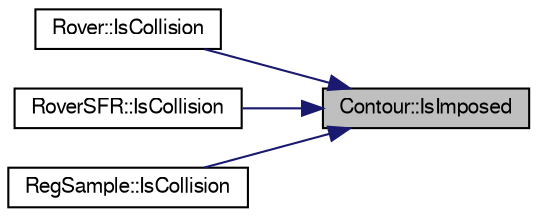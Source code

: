 digraph "Contour::IsImposed"
{
 // LATEX_PDF_SIZE
  edge [fontname="FreeSans",fontsize="10",labelfontname="FreeSans",labelfontsize="10"];
  node [fontname="FreeSans",fontsize="10",shape=record];
  rankdir="RL";
  Node1 [label="Contour::IsImposed",height=0.2,width=0.4,color="black", fillcolor="grey75", style="filled", fontcolor="black",tooltip="Check collision."];
  Node1 -> Node2 [dir="back",color="midnightblue",fontsize="10",style="solid",fontname="FreeSans"];
  Node2 [label="Rover::IsCollision",height=0.2,width=0.4,color="black", fillcolor="white", style="filled",URL="$a00125.html#a4f4687b4722a1af8a506d34b5b787a2a",tooltip="Sprawdza kolizje pomiedzy 2 obiektami."];
  Node1 -> Node3 [dir="back",color="midnightblue",fontsize="10",style="solid",fontname="FreeSans"];
  Node3 [label="RoverSFR::IsCollision",height=0.2,width=0.4,color="black", fillcolor="white", style="filled",URL="$a00129.html#aa6ad5dc5a1f3d2679521c6eced65a734",tooltip="Sprawdza czy koliduje z lazikiem."];
  Node1 -> Node4 [dir="back",color="midnightblue",fontsize="10",style="solid",fontname="FreeSans"];
  Node4 [label="RegSample::IsCollision",height=0.2,width=0.4,color="black", fillcolor="white", style="filled",URL="$a00121.html#a7127170c0a2d2c62326676b5c2820767",tooltip="Zwraca czy kolizja."];
}
